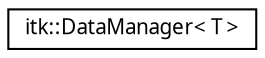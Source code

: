 digraph "Graphical Class Hierarchy"
{
  edge [fontname="FreeSans.ttf",fontsize="10",labelfontname="FreeSans.ttf",labelfontsize="10"];
  node [fontname="FreeSans.ttf",fontsize="10",shape=record];
  rankdir="LR";
  Node1 [label="itk::DataManager\< T \>",height=0.2,width=0.4,color="black", fillcolor="white", style="filled",URL="$classitk_1_1DataManager.html",tooltip="ITK Wrapper for the statismo::DataManager class. "];
}
